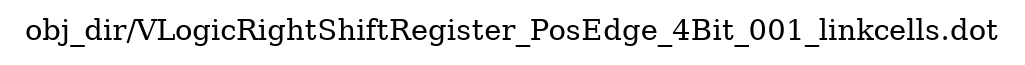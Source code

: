 digraph v3graph {
	graph	[label="obj_dir/VLogicRightShiftRegister_PosEdge_4Bit_001_linkcells.dot",
		 labelloc=t, labeljust=l,
		 //size="7.5,10",
		 rankdir=TB];
}
